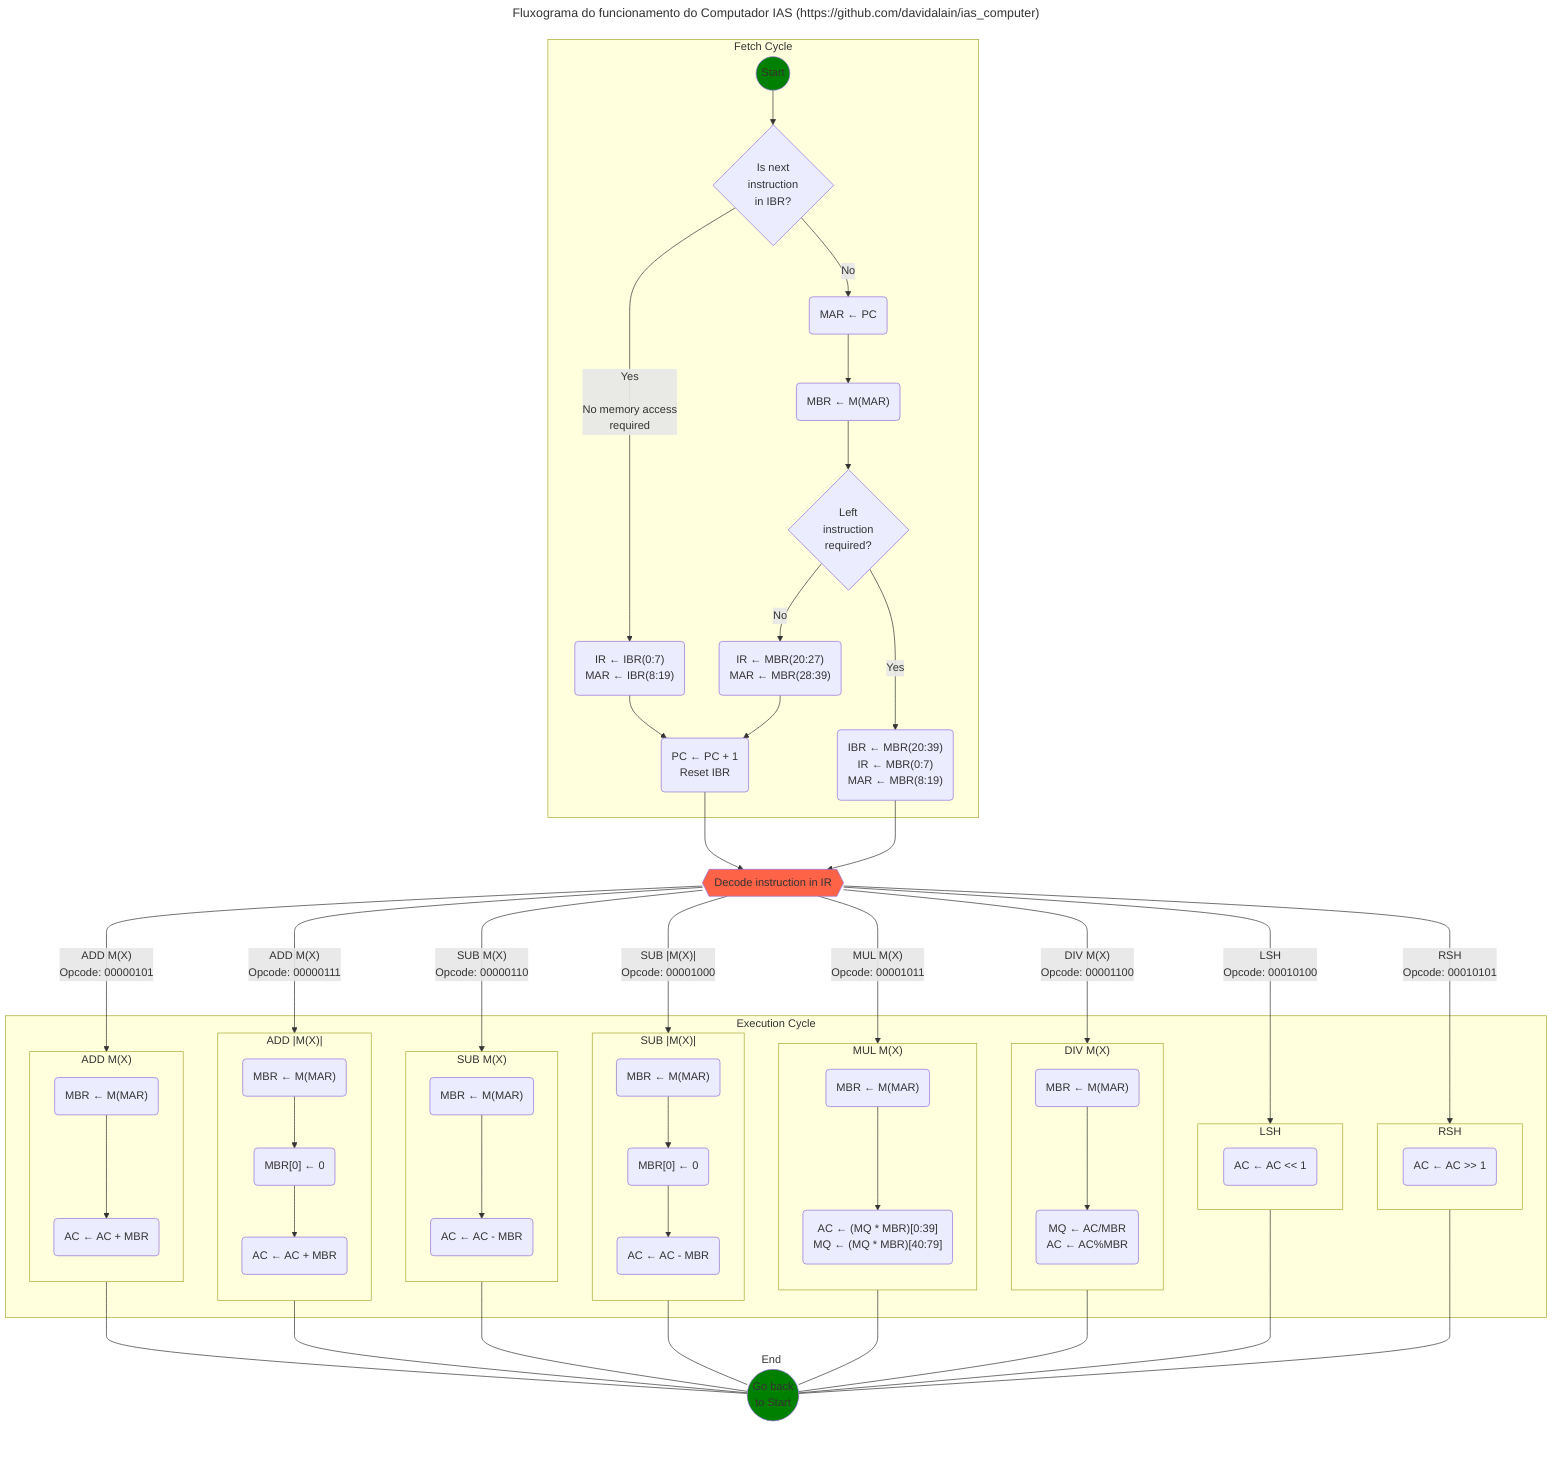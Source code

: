 ---
title:  Fluxograma do funcionamento do Computador IAS (https://github.com/davidalain/ias_computer)
---
flowchart TB

subgraph _fetch_cycle_ [Fetch Cycle]
    START((Start)):::greenClass --> B{"Is next
    instruction 
    in IBR?"}
    B --> |"Yes

    No memory access
    required"| F("IR ← IBR(0:7)
    MAR ← IBR(8:19)")
    F --> I
    B --> |No| C("MAR ← PC")
    C --> D("MBR ← M(MAR)")
    D --> E{"Left
    instruction
    required?"}
    E --> |No| H("IR ← MBR(20:27)
    MAR ← MBR(28:39)")
    E --> |Yes| G("IBR ← MBR(20:39)
    IR ← MBR(0:7)
    MAR ← MBR(8:19)")
    H --> I("PC ← PC + 1
    Reset IBR")
end

subgraph _decode_ [ ]
    I --> DECODE
    G --> DECODE
    DECODE{{"Decode instruction in IR"}}:::orangeClass

    style _decode_ fill:transparent,stroke:transparent

    direction TB
end


subgraph _execution_cycle_ [Execution Cycle]

	%%%% Instruções aritméticas
	%% [Helton Jose Carneiro de Lima] (https://github.com/heltoncarneiro)
	%% [Gustavo Osório Bernardo Thompson Flores](https://github.com/gustavobtflores)
	%% [Joel Rodrigues Viera](https://github.com/joelrodriguesvieira)
	%% [Ian Pessôa de Miranda](https://github.com/Ian-Pessoa)
	%% [Enzo Albuquerque Gois](https://github.com/enzo-gois)
	
	DECODE --> |"ADD M(X)
    Opcode: 00000101"| ADD_MX
    subgraph ADD_MX ["ADD M(X)"]
        %% O conteúdo da memória no endereço indicado pelo MAR é lido e armazenado no MBR %%
        ADD_MX__A("MBR ← M(MAR)")
        %% O conteúdo do MBR é adicionado ao AC, com o resultado sendo armazenado novamente no AC %%
        ADD_MX__B("AC ← AC + MBR")

        ADD_MX__A ---> ADD_MX__B
        direction TB
    end

    DECODE ---> |"ADD M(X)
    Opcode: 00000111"|ADD_MX2
    subgraph ADD_MX2 ["ADD |M(X)|"]
        %% O conteúdo da memória no endereço indicado pelo MAR é lido e armazenado no MBR %%
        ADD_MX2__A("MBR ← M(MAR)")
        %% O bit mais significativo do MBR é setado como 0
        ADD_MX2__B("MBR[0] ← 0")
        %% O conteúdo do MBR é adicionado ao AC, com o resultado sendo armazenado novamente no AC %%
        ADD_MX2__C("AC ← AC + MBR")

        ADD_MX2__A --> ADD_MX2__B
        ADD_MX2__B --> ADD_MX2__C
        direction TB        
    end

    DECODE --> |"SUB M(X)
    Opcode: 00000110"|SUB_MX
    subgraph SUB_MX ["SUB M(X)"]
	    %% O conteúdo da memória no endereço indicado pelo MAR é lido e armazenado no MBR %%
        SUB_MX__A("MBR ← M(MAR)")
	    %% O conteúdo do MBR é subtraido do AC, com o resultado sendo armazenado novamente no AC %%
        SUB_MX__B("AC ← AC - MBR")

        SUB_MX__A ---> SUB_MX__B
        direction TB
    end

    DECODE --> |"SUB |M(X)|
    Opcode: 00001000"|SUB_MX2
    subgraph SUB_MX2 ["SUB |M(X)|"]
	    %% O conteúdo da memória no endereço indicado pelo MAR é lido e armazenado no MBR %%
        SUB_MX2__A("MBR ← M(MAR)")
	    %% O bit mais significativo do MBR é setado como 0
        SUB_MX2__B("MBR[0] ← 0")
	    %% O conteúdo do MBR é subtraido do AC, com o resultado sendo armazenado novamente no AC %%
        SUB_MX2__C("AC ← AC - MBR")

        SUB_MX2__A --> SUB_MX2__B
        SUB_MX2__B --> SUB_MX2__C
        direction TB
    end


    DECODE --> |"MUL M(X)
    Opcode: 00001011"|MUL_MX
    subgraph MUL_MX ["MUL M(X)"]
	    %% O conteúdo da memória no endereço indicado pelo MAR é lido e armazenado no MBR %%
    	MUL_MX_A("MBR ← M(MAR)")
	    %% O conteúdo do MQ é multiplicado com MBR, resultando em um número binario de 80 bits [0:79]%%
	    %% A parte mais significativa [0:39] é armazenada em AC%%
	    %% A parte menos significativa [40:79] é armazenada em MQ%%
    	MUL_MX_B("AC ← (MQ * MBR)[0:39]
    	MQ ← (MQ * MBR)[40:79]")
    	MUL_MX_A ---> MUL_MX_B
        direction TB
    end

    DECODE ---> |"DIV M(X)
    Opcode: 00001100"|DIV_MX
    subgraph DIV_MX ["DIV M(X)"]
	    %% O conteúdo da memória no endereço indicado pelo MAR é lido e armazenado no MBR %%
    	DIV_MX_A("MBR ← M(MAR)")
	    %% O conteúdo do MQ é dividido com MBR%%
	    %% O quociente é armazendo em MQ%%
	    %% O resto é armazenado em AC%%
    	DIV_MX_B("MQ ← AC/MBR
    	AC ← AC%MBR")

        DIV_MX_A ---> DIV_MX_B
        direction TB
    end

    DECODE --> |"LSH
    Opcode: 00010100"|LSH_A
    subgraph LSH_A ["LSH"]
	    %% O conteúdo de AC é deslocado 1 bit para a esquerda e armazenado em AC%%
        LSH("AC ← AC << 1")
    end

    DECODE --> |"RSH
    Opcode: 00010101"|RSH_A
    subgraph RSH_A ["RSH"]
	    %% O conteúdo de AC é deslocado 1 bit para a direita e armazenado em AC%%
        RSH("AC ← AC >> 1")
    end
	
end

subgraph _end_ [End]
    style _end_ fill:transparent,stroke:transparent

    END(("Go back
    to Start")):::greenClass

	ADD_MX --- END
	ADD_MX2 --- END
	SUB_MX --- END
	SUB_MX2 --- END
	MUL_MX --- END
	DIV_MX --- END
	LSH_A --- END
	RSH_A --- END
	
    direction TB
end

classDef greenClass fill:#008000
classDef orangeClass fill:#FF6347